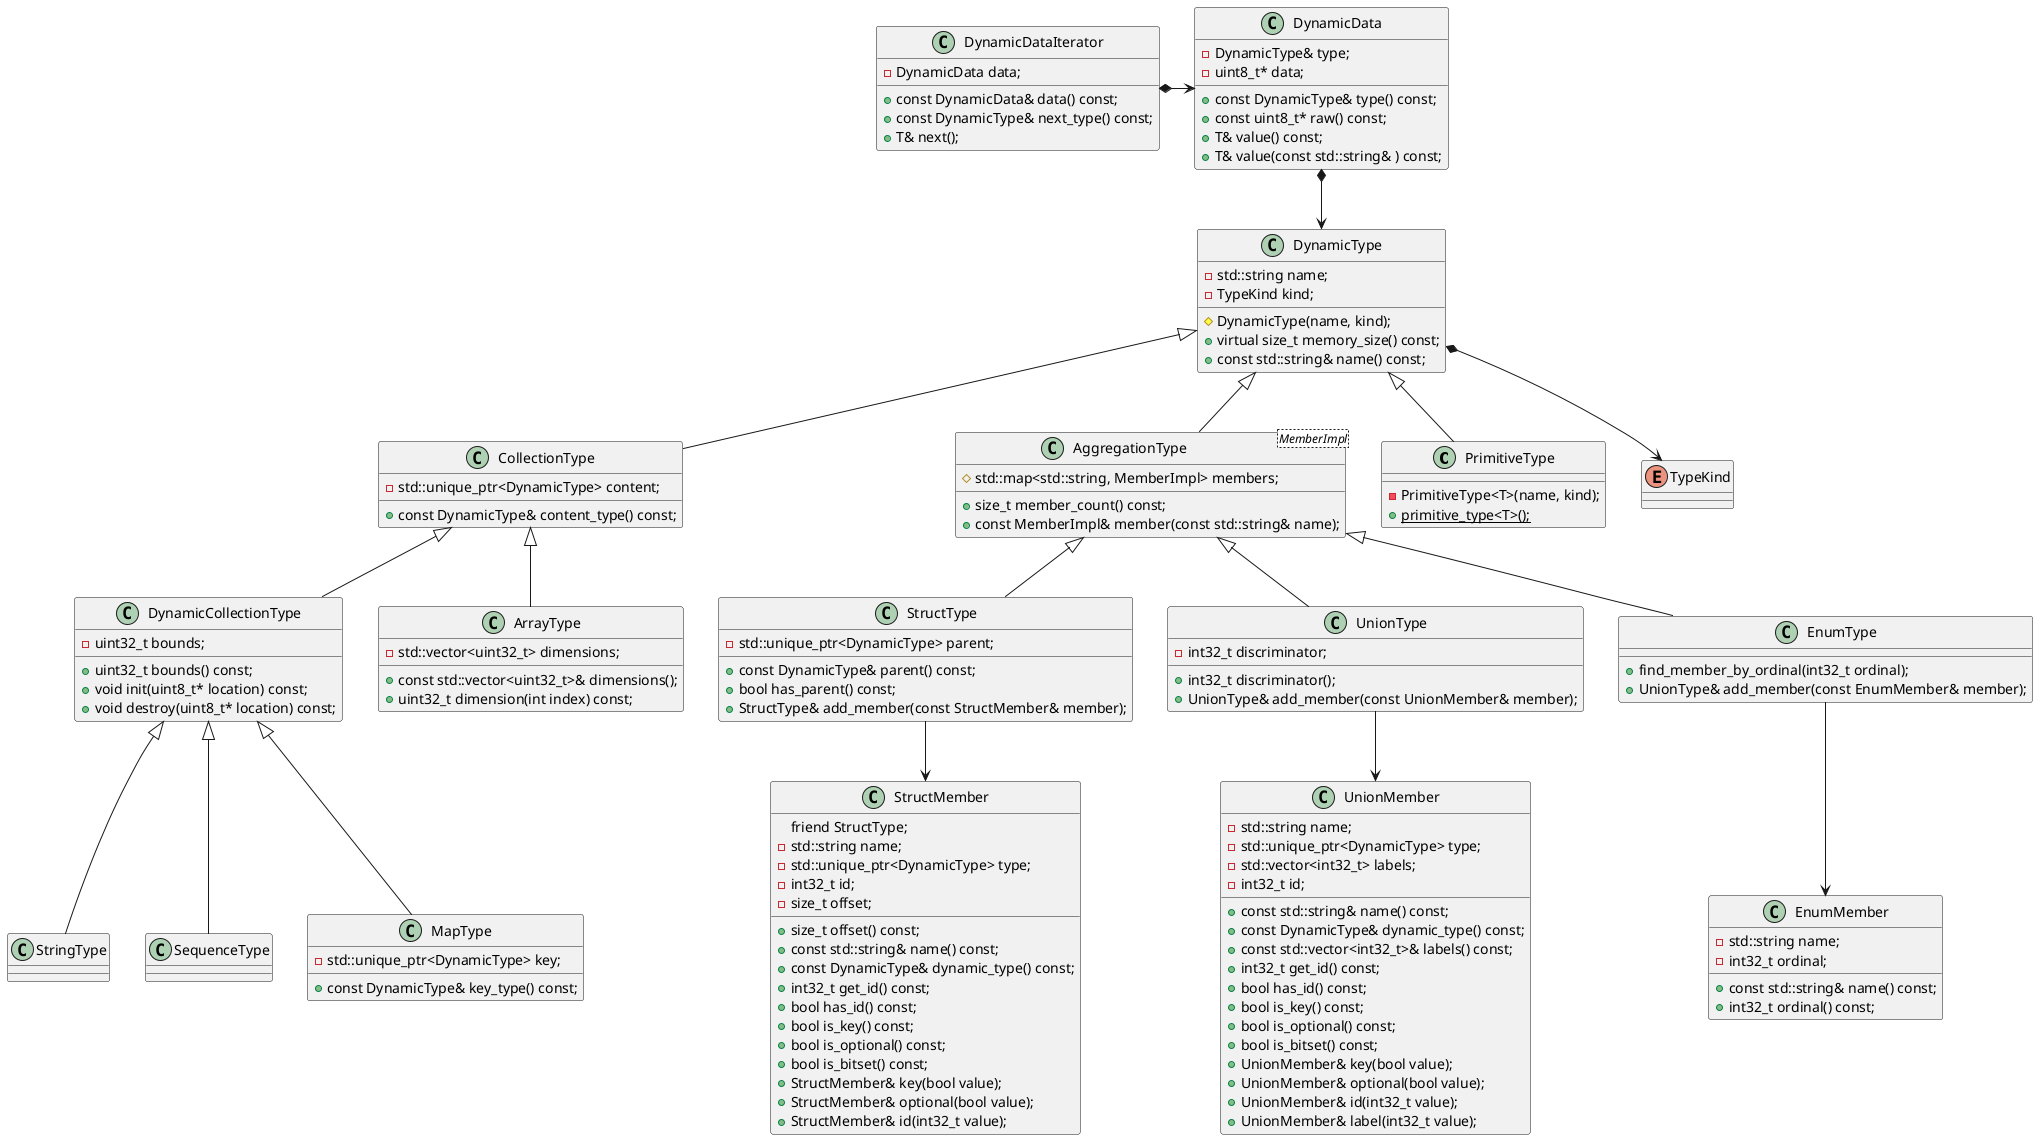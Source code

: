 @startuml

PrimitiveType -up-|> DynamicType
AggregationType -up-|> DynamicType
CollectionType -up-|> DynamicType

StructType -up-|> AggregationType
UnionType -up-|> AggregationType
EnumType -up-|> AggregationType

ArrayType -up-|> CollectionType
DynamicCollectionType -up-|> CollectionType

StringType -up-|> DynamicCollectionType
SequenceType -up-|> DynamicCollectionType
MapType -up-|> DynamicCollectionType

DynamicType *--> TypeKind

DynamicData *--> DynamicType
DynamicDataIterator *-right-> DynamicData

StructType --> StructMember
UnionType --> UnionMember
EnumType --> EnumMember

class DynamicType {
    - std::string name;
    - TypeKind kind;
    # DynamicType(name, kind);
    + virtual size_t memory_size() const;
    + const std::string& name() const;
}

enum TypeKind {
}

class PrimitiveType {
    - PrimitiveType<T>(name, kind);
    + {static} primitive_type<T>();
}

class AggregationType<MemberImpl> {
    # std::map<std::string, MemberImpl> members;
    + size_t member_count() const;
    + const MemberImpl& member(const std::string& name);
}

class UnionMember {
    - std::string name;
    - std::unique_ptr<DynamicType> type;
    - std::vector<int32_t> labels;
    - int32_t id;
    + const std::string& name() const;
    + const DynamicType& dynamic_type() const;
    + const std::vector<int32_t>& labels() const;
    + int32_t get_id() const;
    + bool has_id() const;
    + bool is_key() const;
    + bool is_optional() const;
    + bool is_bitset() const;
    + UnionMember& key(bool value);
    + UnionMember& optional(bool value);
    + UnionMember& id(int32_t value);
    + UnionMember& label(int32_t value);
}

class EnumMember {
    - std::string name;
    - int32_t ordinal;
    + const std::string& name() const;
    + int32_t ordinal() const;
}

class StructMember {
    friend StructType;
    - std::string name;
    - std::unique_ptr<DynamicType> type;
    - int32_t id;
    - size_t offset;
    + size_t offset() const;
    + const std::string& name() const;
    + const DynamicType& dynamic_type() const;
    + int32_t get_id() const;
    + bool has_id() const;
    + bool is_key() const;
    + bool is_optional() const;
    + bool is_bitset() const;
    + StructMember& key(bool value);
    + StructMember& optional(bool value);
    + StructMember& id(int32_t value);
}

class StructType {
    - std::unique_ptr<DynamicType> parent;
    + const DynamicType& parent() const;
    + bool has_parent() const;
    + StructType& add_member(const StructMember& member);
}

class UnionType {
    - int32_t discriminator;
    + int32_t discriminator();
    + UnionType& add_member(const UnionMember& member);
}

class EnumType {
    + find_member_by_ordinal(int32_t ordinal);
    + UnionType& add_member(const EnumMember& member);
}

class CollectionType {
    - std::unique_ptr<DynamicType> content;
    + const DynamicType& content_type() const;
}

class ArrayType {
    - std::vector<uint32_t> dimensions;
    + const std::vector<uint32_t>& dimensions();
    + uint32_t dimension(int index) const;
}

class DynamicCollectionType {
    - uint32_t bounds;
    + uint32_t bounds() const;
    + void init(uint8_t* location) const;
    + void destroy(uint8_t* location) const;
}

class StringType {
}

class SequenceType {
}

class MapType {
    - std::unique_ptr<DynamicType> key;
    + const DynamicType& key_type() const;
}

class DynamicData {
    - DynamicType& type;
    - uint8_t* data;

    + const DynamicType& type() const;
    + const uint8_t* raw() const;
    + T& value() const;
    + T& value(const std::string& ) const;
}

class DynamicDataIterator {
    - DynamicData data;
    + const DynamicData& data() const;
    + const DynamicType& next_type() const;
    + T& next();
}

@enduml
